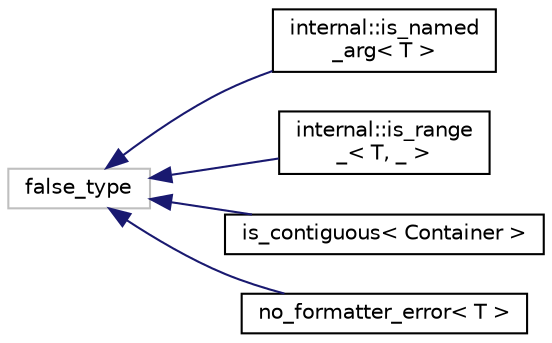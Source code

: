 digraph "Graphical Class Hierarchy"
{
  edge [fontname="Helvetica",fontsize="10",labelfontname="Helvetica",labelfontsize="10"];
  node [fontname="Helvetica",fontsize="10",shape=record];
  rankdir="LR";
  Node1 [label="false_type",height=0.2,width=0.4,color="grey75", fillcolor="white", style="filled"];
  Node1 -> Node2 [dir="back",color="midnightblue",fontsize="10",style="solid",fontname="Helvetica"];
  Node2 [label="internal::is_named\l_arg\< T \>",height=0.2,width=0.4,color="black", fillcolor="white", style="filled",URL="$structinternal_1_1is__named__arg.html"];
  Node1 -> Node3 [dir="back",color="midnightblue",fontsize="10",style="solid",fontname="Helvetica"];
  Node3 [label="internal::is_range\l_\< T, _ \>",height=0.2,width=0.4,color="black", fillcolor="white", style="filled",URL="$structinternal_1_1is__range__.html"];
  Node1 -> Node4 [dir="back",color="midnightblue",fontsize="10",style="solid",fontname="Helvetica"];
  Node4 [label="is_contiguous\< Container \>",height=0.2,width=0.4,color="black", fillcolor="white", style="filled",URL="$structis__contiguous.html"];
  Node1 -> Node5 [dir="back",color="midnightblue",fontsize="10",style="solid",fontname="Helvetica"];
  Node5 [label="no_formatter_error\< T \>",height=0.2,width=0.4,color="black", fillcolor="white", style="filled",URL="$structno__formatter__error.html"];
}
